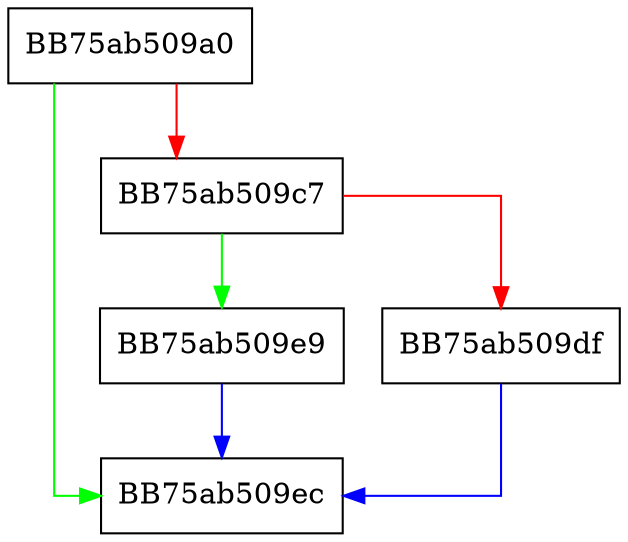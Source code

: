 digraph last_valueStepFunc {
  node [shape="box"];
  graph [splines=ortho];
  BB75ab509a0 -> BB75ab509ec [color="green"];
  BB75ab509a0 -> BB75ab509c7 [color="red"];
  BB75ab509c7 -> BB75ab509e9 [color="green"];
  BB75ab509c7 -> BB75ab509df [color="red"];
  BB75ab509df -> BB75ab509ec [color="blue"];
  BB75ab509e9 -> BB75ab509ec [color="blue"];
}